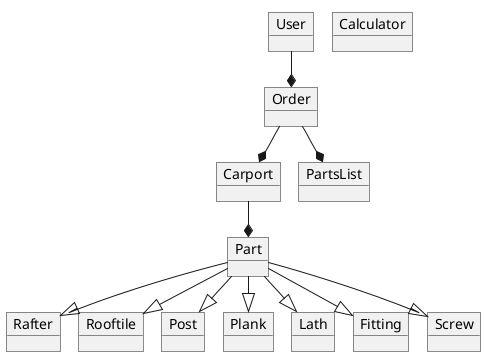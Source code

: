 @startuml
!pragma layout smetana

Object User
Object Part
Object Order
Object Rafter
Object Rooftile
Object Post
Object Plank
Object Lath
Object Fitting
Object Screw
Object Carport
Object Calculator
Object PartsList

User --* Order
Order --* Carport
Order --* PartsList
Carport --* Part
Part --|> Rafter
Part --|> Rooftile
Part --|> Post
Part --|> Plank
Part --|> Lath
Part --|> Fitting
Part --|> Screw


@enduml